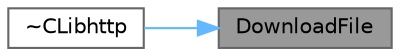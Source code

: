 digraph "DownloadFile"
{
 // LATEX_PDF_SIZE
  bgcolor="transparent";
  edge [fontname=Helvetica,fontsize=10,labelfontname=Helvetica,labelfontsize=10];
  node [fontname=Helvetica,fontsize=10,shape=box,height=0.2,width=0.4];
  rankdir="RL";
  Node1 [id="Node000001",label="DownloadFile",height=0.2,width=0.4,color="gray40", fillcolor="grey60", style="filled", fontcolor="black",tooltip="从http上下载一个文件"];
  Node1 -> Node2 [id="edge1_Node000001_Node000002",dir="back",color="steelblue1",style="solid",tooltip=" "];
  Node2 [id="Node000002",label="~CLibhttp",height=0.2,width=0.4,color="grey40", fillcolor="white", style="filled",URL="$class_c_libhttp.html#a72034a41ce9f3400cff1d1a26c8f6e1b",tooltip=" "];
}
